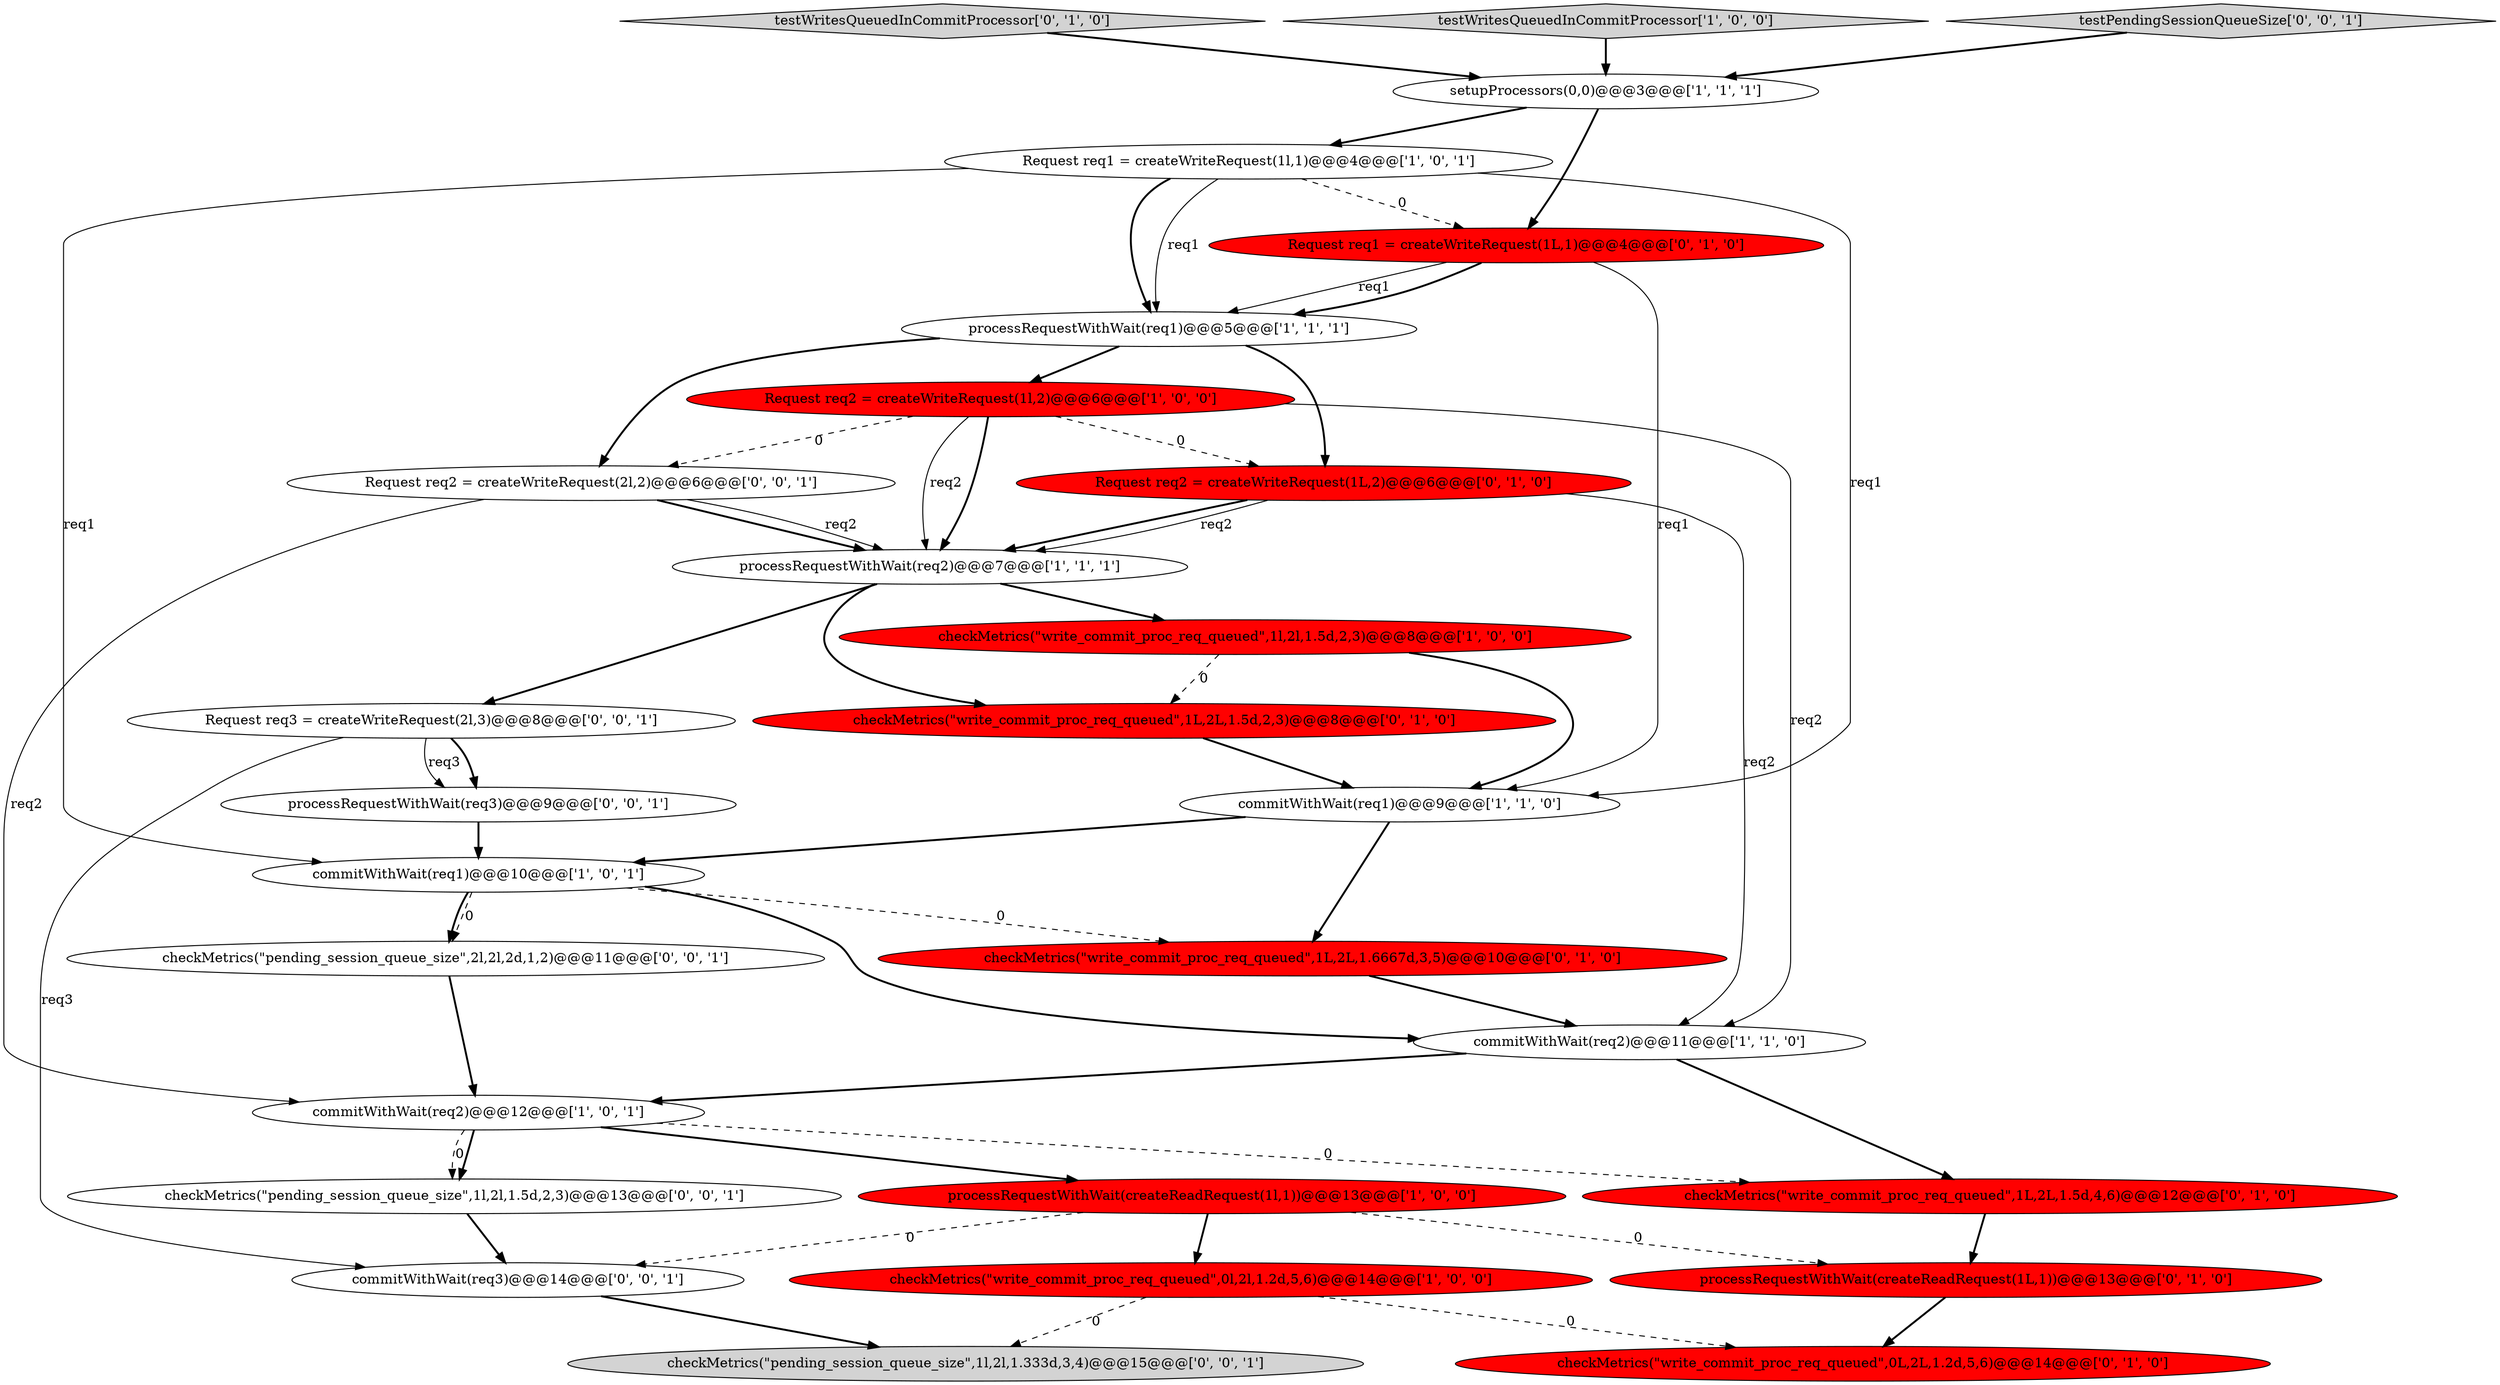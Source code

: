 digraph {
22 [style = filled, label = "processRequestWithWait(req3)@@@9@@@['0', '0', '1']", fillcolor = white, shape = ellipse image = "AAA0AAABBB3BBB"];
25 [style = filled, label = "commitWithWait(req3)@@@14@@@['0', '0', '1']", fillcolor = white, shape = ellipse image = "AAA0AAABBB3BBB"];
11 [style = filled, label = "commitWithWait(req1)@@@10@@@['1', '0', '1']", fillcolor = white, shape = ellipse image = "AAA0AAABBB1BBB"];
4 [style = filled, label = "processRequestWithWait(req1)@@@5@@@['1', '1', '1']", fillcolor = white, shape = ellipse image = "AAA0AAABBB1BBB"];
18 [style = filled, label = "checkMetrics(\"write_commit_proc_req_queued\",0L,2L,1.2d,5,6)@@@14@@@['0', '1', '0']", fillcolor = red, shape = ellipse image = "AAA1AAABBB2BBB"];
6 [style = filled, label = "commitWithWait(req1)@@@9@@@['1', '1', '0']", fillcolor = white, shape = ellipse image = "AAA0AAABBB1BBB"];
13 [style = filled, label = "Request req1 = createWriteRequest(1L,1)@@@4@@@['0', '1', '0']", fillcolor = red, shape = ellipse image = "AAA1AAABBB2BBB"];
17 [style = filled, label = "processRequestWithWait(createReadRequest(1L,1))@@@13@@@['0', '1', '0']", fillcolor = red, shape = ellipse image = "AAA1AAABBB2BBB"];
9 [style = filled, label = "processRequestWithWait(req2)@@@7@@@['1', '1', '1']", fillcolor = white, shape = ellipse image = "AAA0AAABBB1BBB"];
14 [style = filled, label = "Request req2 = createWriteRequest(1L,2)@@@6@@@['0', '1', '0']", fillcolor = red, shape = ellipse image = "AAA1AAABBB2BBB"];
20 [style = filled, label = "checkMetrics(\"write_commit_proc_req_queued\",1L,2L,1.5d,4,6)@@@12@@@['0', '1', '0']", fillcolor = red, shape = ellipse image = "AAA1AAABBB2BBB"];
0 [style = filled, label = "commitWithWait(req2)@@@11@@@['1', '1', '0']", fillcolor = white, shape = ellipse image = "AAA0AAABBB1BBB"];
19 [style = filled, label = "testWritesQueuedInCommitProcessor['0', '1', '0']", fillcolor = lightgray, shape = diamond image = "AAA0AAABBB2BBB"];
27 [style = filled, label = "checkMetrics(\"pending_session_queue_size\",1l,2l,1.5d,2,3)@@@13@@@['0', '0', '1']", fillcolor = white, shape = ellipse image = "AAA0AAABBB3BBB"];
8 [style = filled, label = "commitWithWait(req2)@@@12@@@['1', '0', '1']", fillcolor = white, shape = ellipse image = "AAA0AAABBB1BBB"];
1 [style = filled, label = "testWritesQueuedInCommitProcessor['1', '0', '0']", fillcolor = lightgray, shape = diamond image = "AAA0AAABBB1BBB"];
7 [style = filled, label = "Request req1 = createWriteRequest(1l,1)@@@4@@@['1', '0', '1']", fillcolor = white, shape = ellipse image = "AAA0AAABBB1BBB"];
28 [style = filled, label = "testPendingSessionQueueSize['0', '0', '1']", fillcolor = lightgray, shape = diamond image = "AAA0AAABBB3BBB"];
16 [style = filled, label = "checkMetrics(\"write_commit_proc_req_queued\",1L,2L,1.6667d,3,5)@@@10@@@['0', '1', '0']", fillcolor = red, shape = ellipse image = "AAA1AAABBB2BBB"];
5 [style = filled, label = "Request req2 = createWriteRequest(1l,2)@@@6@@@['1', '0', '0']", fillcolor = red, shape = ellipse image = "AAA1AAABBB1BBB"];
24 [style = filled, label = "checkMetrics(\"pending_session_queue_size\",2l,2l,2d,1,2)@@@11@@@['0', '0', '1']", fillcolor = white, shape = ellipse image = "AAA0AAABBB3BBB"];
10 [style = filled, label = "setupProcessors(0,0)@@@3@@@['1', '1', '1']", fillcolor = white, shape = ellipse image = "AAA0AAABBB1BBB"];
3 [style = filled, label = "processRequestWithWait(createReadRequest(1l,1))@@@13@@@['1', '0', '0']", fillcolor = red, shape = ellipse image = "AAA1AAABBB1BBB"];
2 [style = filled, label = "checkMetrics(\"write_commit_proc_req_queued\",1l,2l,1.5d,2,3)@@@8@@@['1', '0', '0']", fillcolor = red, shape = ellipse image = "AAA1AAABBB1BBB"];
21 [style = filled, label = "Request req2 = createWriteRequest(2l,2)@@@6@@@['0', '0', '1']", fillcolor = white, shape = ellipse image = "AAA0AAABBB3BBB"];
12 [style = filled, label = "checkMetrics(\"write_commit_proc_req_queued\",0l,2l,1.2d,5,6)@@@14@@@['1', '0', '0']", fillcolor = red, shape = ellipse image = "AAA1AAABBB1BBB"];
23 [style = filled, label = "Request req3 = createWriteRequest(2l,3)@@@8@@@['0', '0', '1']", fillcolor = white, shape = ellipse image = "AAA0AAABBB3BBB"];
26 [style = filled, label = "checkMetrics(\"pending_session_queue_size\",1l,2l,1.333d,3,4)@@@15@@@['0', '0', '1']", fillcolor = lightgray, shape = ellipse image = "AAA0AAABBB3BBB"];
15 [style = filled, label = "checkMetrics(\"write_commit_proc_req_queued\",1L,2L,1.5d,2,3)@@@8@@@['0', '1', '0']", fillcolor = red, shape = ellipse image = "AAA1AAABBB2BBB"];
4->14 [style = bold, label=""];
16->0 [style = bold, label=""];
20->17 [style = bold, label=""];
5->14 [style = dashed, label="0"];
3->17 [style = dashed, label="0"];
3->25 [style = dashed, label="0"];
28->10 [style = bold, label=""];
5->9 [style = bold, label=""];
9->2 [style = bold, label=""];
11->16 [style = dashed, label="0"];
2->6 [style = bold, label=""];
5->9 [style = solid, label="req2"];
7->11 [style = solid, label="req1"];
8->3 [style = bold, label=""];
7->6 [style = solid, label="req1"];
8->20 [style = dashed, label="0"];
4->21 [style = bold, label=""];
13->6 [style = solid, label="req1"];
19->10 [style = bold, label=""];
15->6 [style = bold, label=""];
7->4 [style = bold, label=""];
3->12 [style = bold, label=""];
5->0 [style = solid, label="req2"];
11->24 [style = bold, label=""];
10->7 [style = bold, label=""];
23->25 [style = solid, label="req3"];
2->15 [style = dashed, label="0"];
12->26 [style = dashed, label="0"];
9->23 [style = bold, label=""];
13->4 [style = solid, label="req1"];
11->0 [style = bold, label=""];
21->9 [style = bold, label=""];
23->22 [style = bold, label=""];
23->22 [style = solid, label="req3"];
21->9 [style = solid, label="req2"];
10->13 [style = bold, label=""];
6->16 [style = bold, label=""];
9->15 [style = bold, label=""];
6->11 [style = bold, label=""];
25->26 [style = bold, label=""];
11->24 [style = dashed, label="0"];
0->8 [style = bold, label=""];
7->13 [style = dashed, label="0"];
5->21 [style = dashed, label="0"];
7->4 [style = solid, label="req1"];
12->18 [style = dashed, label="0"];
8->27 [style = dashed, label="0"];
14->9 [style = bold, label=""];
0->20 [style = bold, label=""];
21->8 [style = solid, label="req2"];
24->8 [style = bold, label=""];
14->9 [style = solid, label="req2"];
1->10 [style = bold, label=""];
8->27 [style = bold, label=""];
4->5 [style = bold, label=""];
27->25 [style = bold, label=""];
22->11 [style = bold, label=""];
17->18 [style = bold, label=""];
13->4 [style = bold, label=""];
14->0 [style = solid, label="req2"];
}
